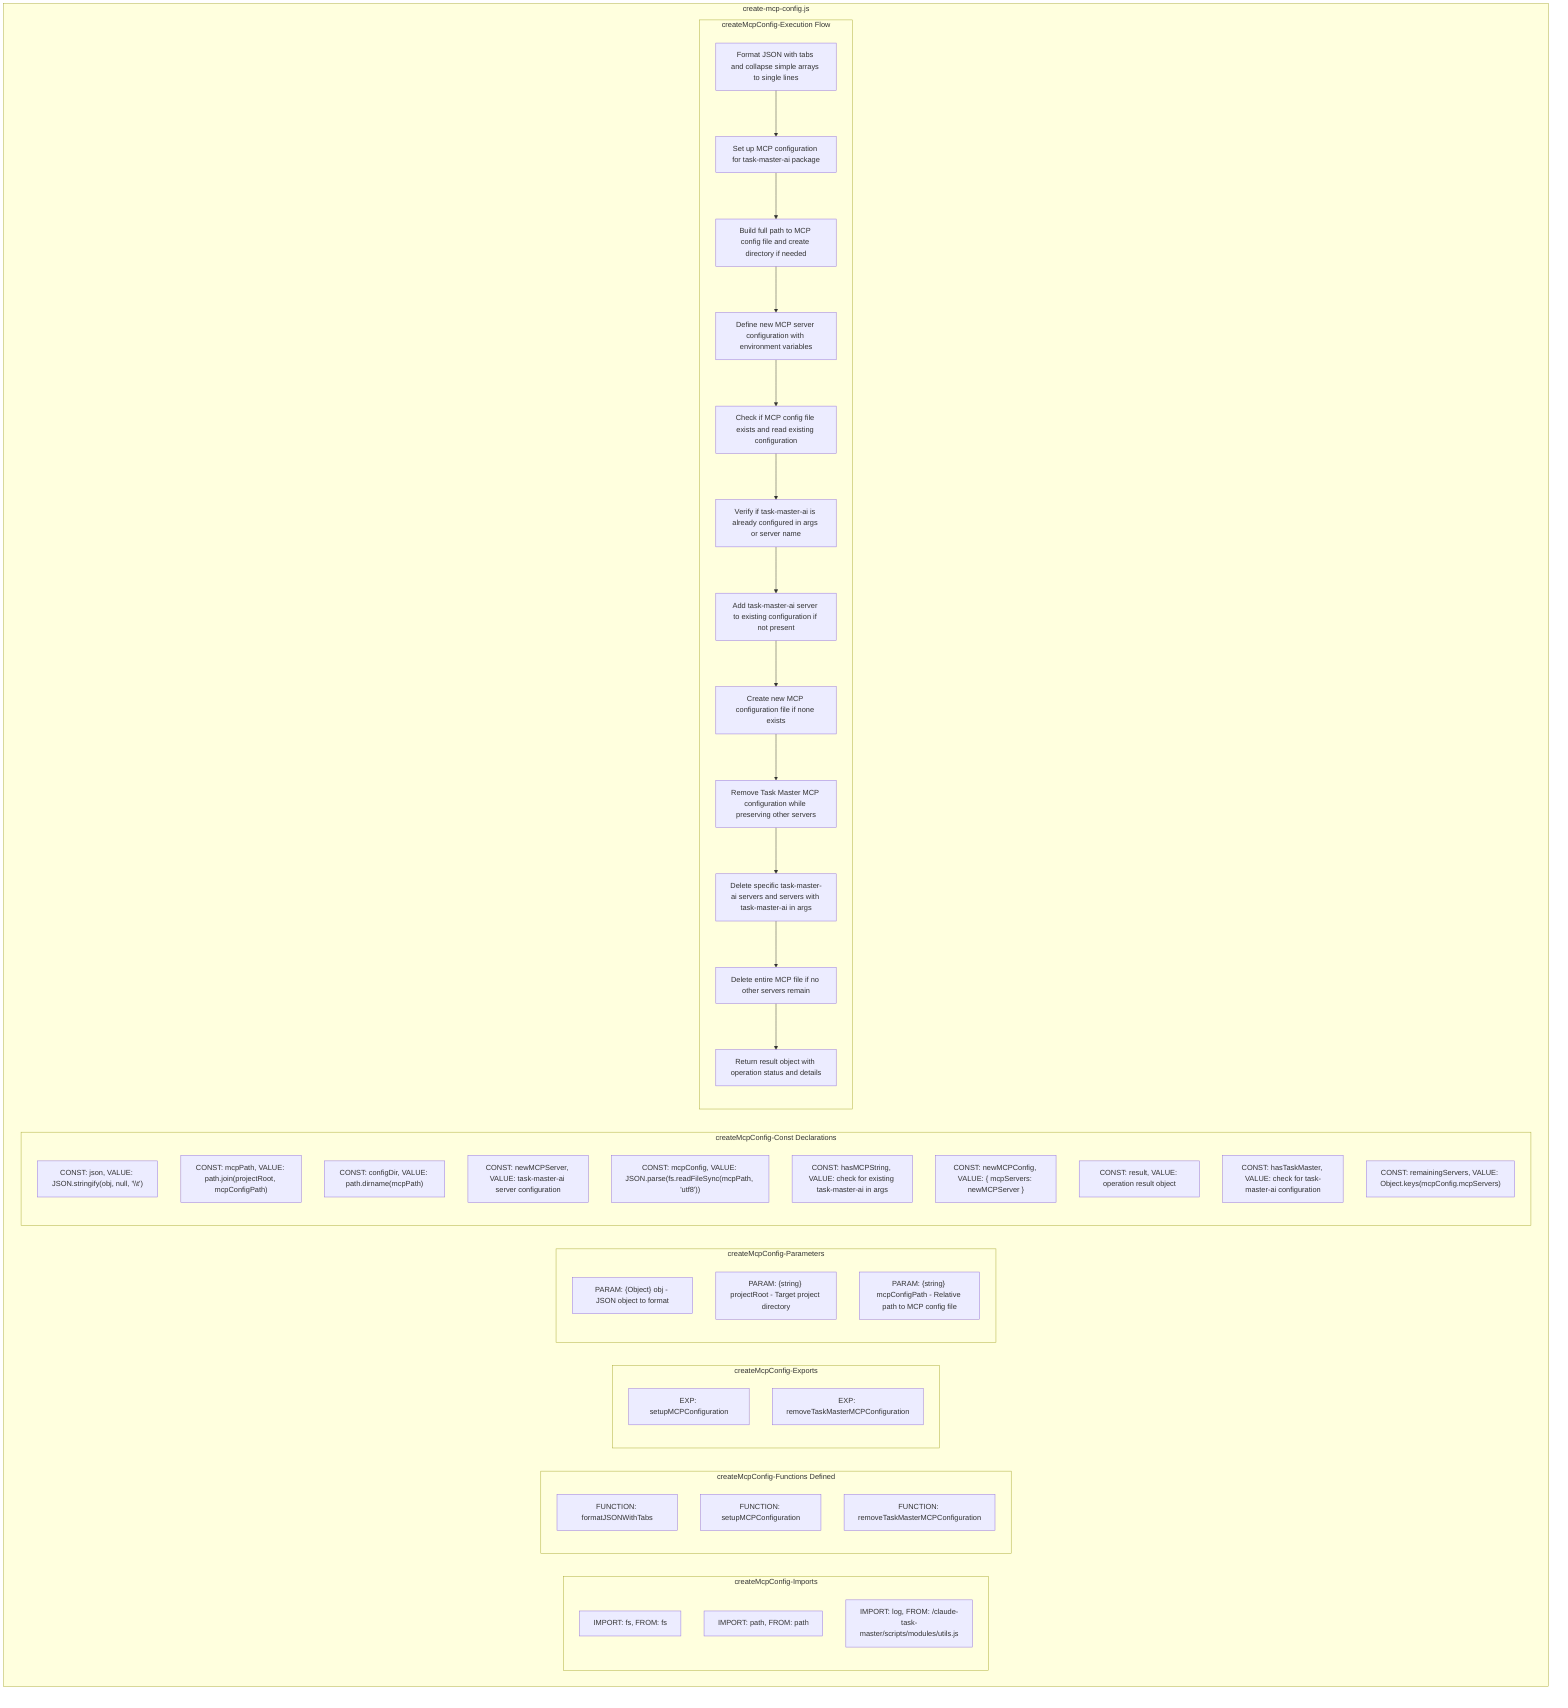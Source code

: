 flowchart TB
    subgraph createMcpConfig-Imports["createMcpConfig-Imports"]
        I1["IMPORT: fs, FROM: fs"]
        I2["IMPORT: path, FROM: path"]
        I3["IMPORT: log, FROM: /claude-task-master/scripts/modules/utils.js"]
    end
    
    subgraph createMcpConfig-FunctionsDefined["createMcpConfig-Functions Defined"]
        FU1["FUNCTION: formatJSONWithTabs"]
        FU2["FUNCTION: setupMCPConfiguration"]
        FU3["FUNCTION: removeTaskMasterMCPConfiguration"]
    end
    
    subgraph createMcpConfig-Exports["createMcpConfig-Exports"]
        E1["EXP: setupMCPConfiguration"]
        E2["EXP: removeTaskMasterMCPConfiguration"]
    end
    
    subgraph createMcpConfig-Parameters["createMcpConfig-Parameters"]
        P1["PARAM: {Object} obj - JSON object to format"]
        P2["PARAM: {string} projectRoot - Target project directory"]
        P3["PARAM: {string} mcpConfigPath - Relative path to MCP config file"]
    end
    
    subgraph createMcpConfig-Constants["createMcpConfig-Const Declarations"]
        C1["CONST: json, VALUE: JSON.stringify(obj, null, '\\t')"]
        C2["CONST: mcpPath, VALUE: path.join(projectRoot, mcpConfigPath)"]
        C3["CONST: configDir, VALUE: path.dirname(mcpPath)"]
        C4["CONST: newMCPServer, VALUE: task-master-ai server configuration"]
        C5["CONST: mcpConfig, VALUE: JSON.parse(fs.readFileSync(mcpPath, 'utf8'))"]
        C6["CONST: hasMCPString, VALUE: check for existing task-master-ai in args"]
        C7["CONST: newMCPConfig, VALUE: { mcpServers: newMCPServer }"]
        C8["CONST: result, VALUE: operation result object"]
        C9["CONST: hasTaskMaster, VALUE: check for task-master-ai configuration"]
        C10["CONST: remainingServers, VALUE: Object.keys(mcpConfig.mcpServers)"]
    end
    
    subgraph createMcpConfig-ExecutionFlow["createMcpConfig-Execution Flow"]
        FL1["Format JSON with tabs and collapse simple arrays to single lines"]
        FL2["Set up MCP configuration for task-master-ai package"]
        FL3["Build full path to MCP config file and create directory if needed"]
        FL4["Define new MCP server configuration with environment variables"]
        FL5["Check if MCP config file exists and read existing configuration"]
        FL6["Verify if task-master-ai is already configured in args or server name"]
        FL7["Add task-master-ai server to existing configuration if not present"]
        FL8["Create new MCP configuration file if none exists"]
        FL9["Remove Task Master MCP configuration while preserving other servers"]
        FL10["Delete specific task-master-ai servers and servers with task-master-ai in args"]
        FL11["Delete entire MCP file if no other servers remain"]
        FL12["Return result object with operation status and details"]
    end
    
    subgraph createMcpConfig["create-mcp-config.js"]
        createMcpConfig-Imports
        createMcpConfig-FunctionsDefined
        createMcpConfig-Exports
        createMcpConfig-Parameters
        createMcpConfig-Constants
        createMcpConfig-ExecutionFlow
    end
    
    FL1 --> FL2
    FL2 --> FL3
    FL3 --> FL4
    FL4 --> FL5
    FL5 --> FL6
    FL6 --> FL7
    FL7 --> FL8
    FL8 --> FL9
    FL9 --> FL10
    FL10 --> FL11
    FL11 --> FL12